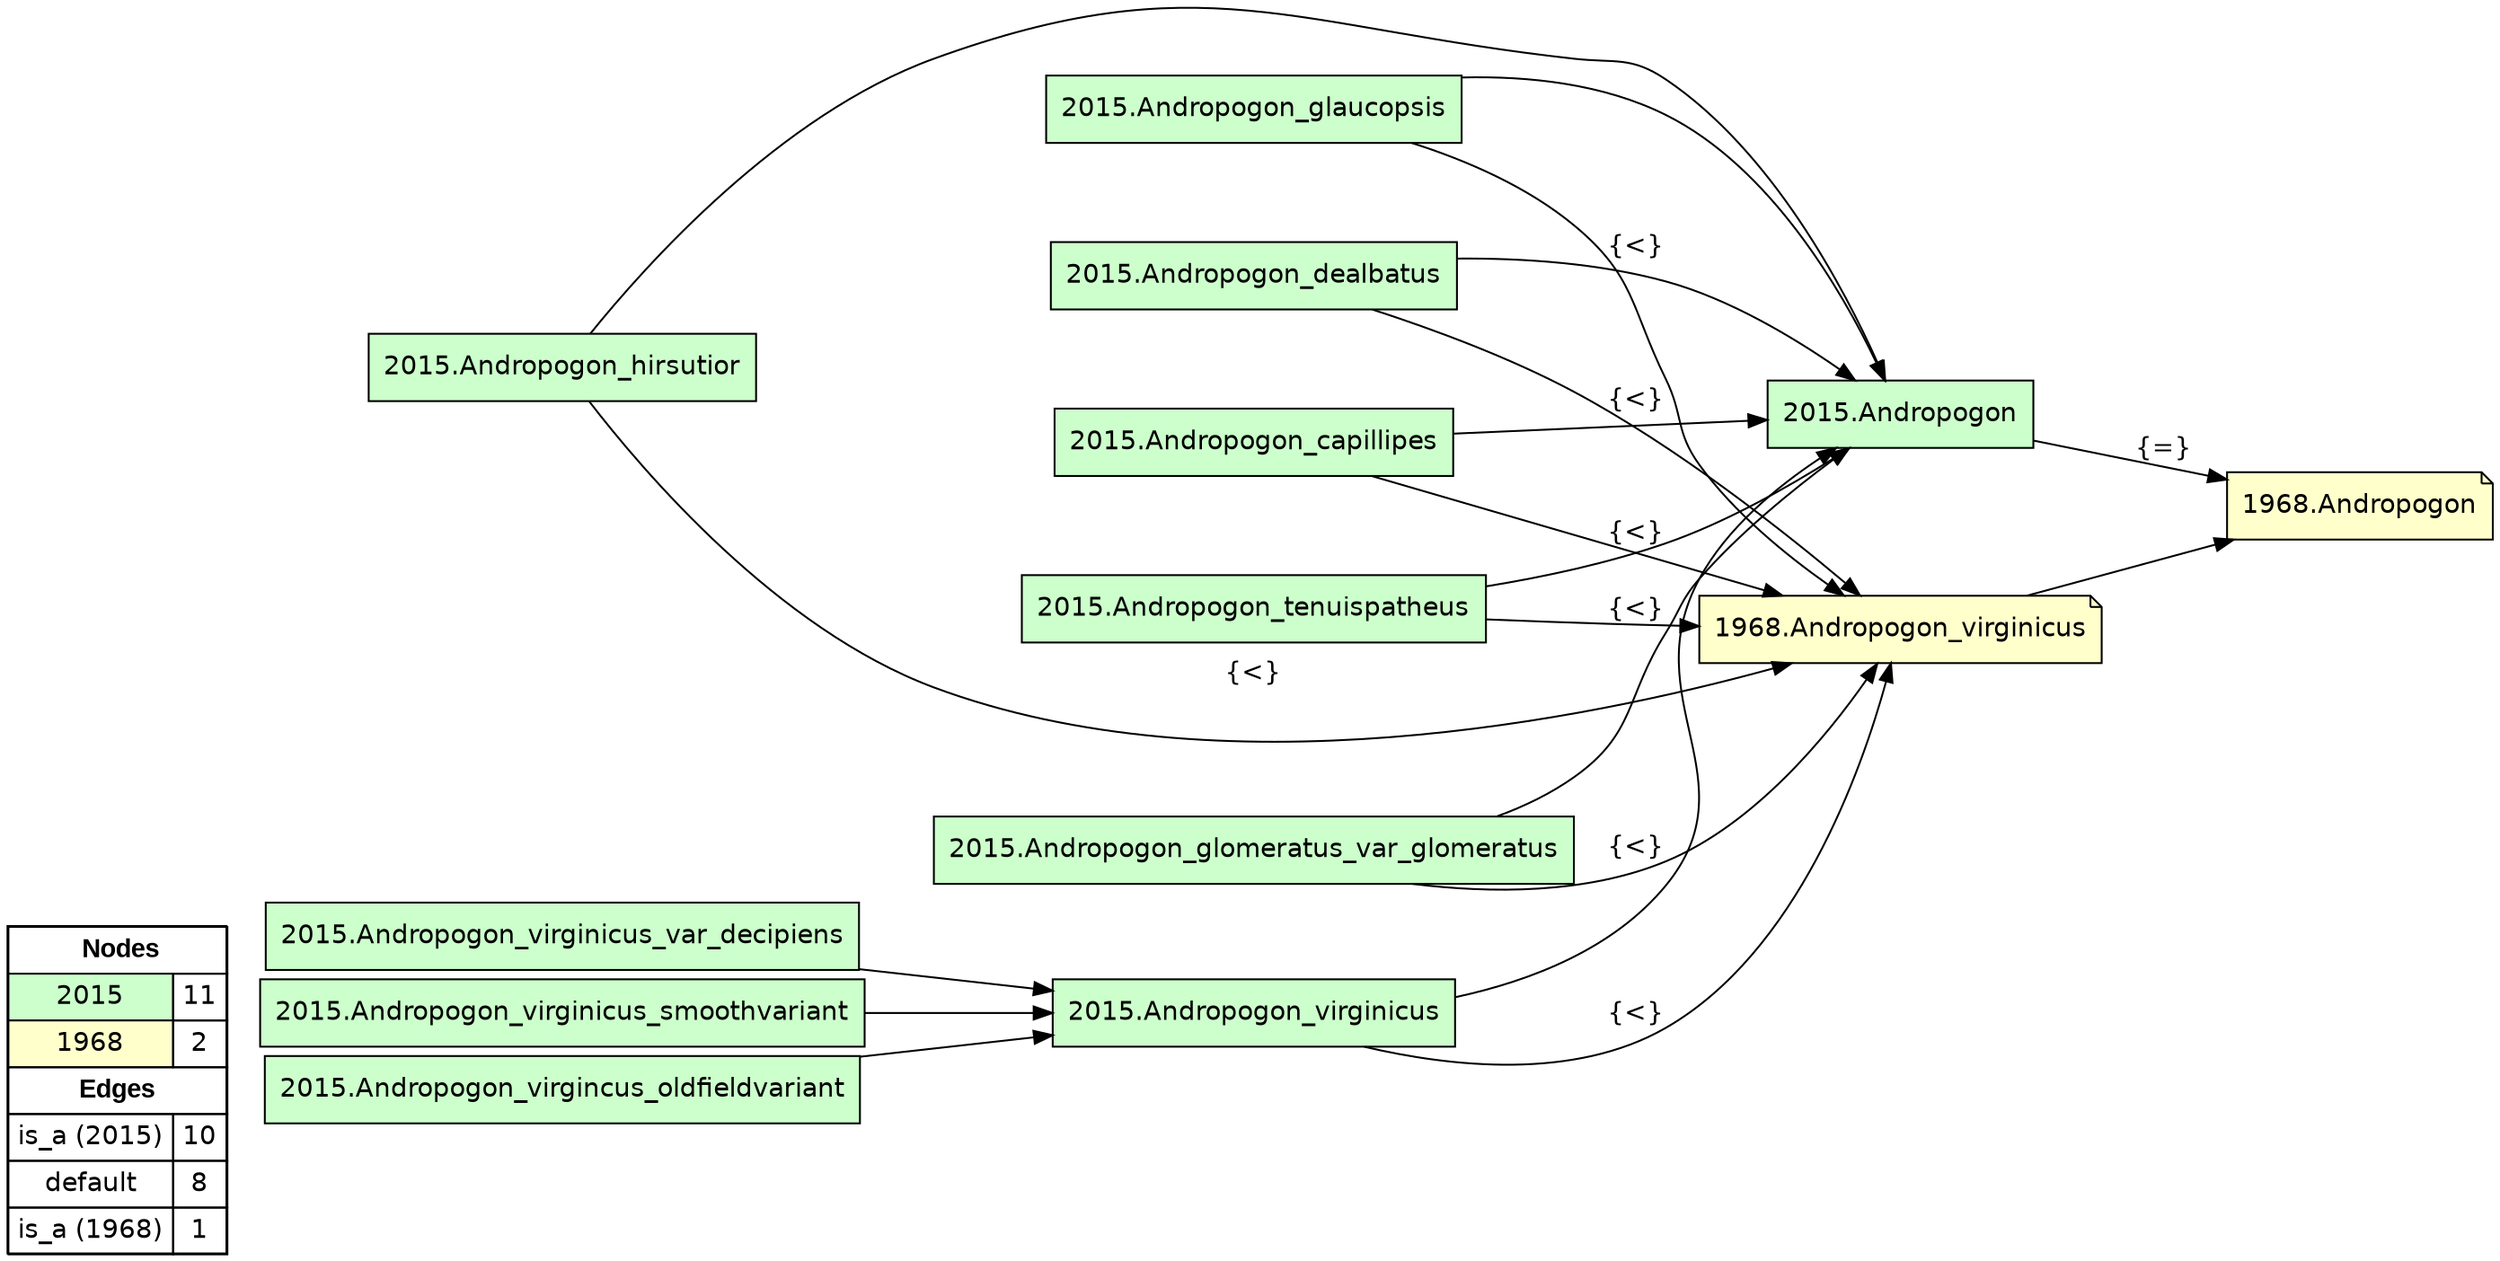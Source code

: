 digraph{
rankdir=LR
node[shape=circle style=filled fillcolor="#FFFFFF"] 
node[shape=box style=filled fillcolor="#CCFFCC" fontname="helvetica"] 
"2015.Andropogon_hirsutior"
"2015.Andropogon_glaucopsis"
"2015.Andropogon_dealbatus"
"2015.Andropogon_capillipes"
"2015.Andropogon_virginicus_var_decipiens"
"2015.Andropogon"
"2015.Andropogon_tenuispatheus"
"2015.Andropogon_virginicus"
"2015.Andropogon_virginicus_smoothvariant"
"2015.Andropogon_glomeratus_var_glomeratus"
"2015.Andropogon_virgincus_oldfieldvariant"
node[shape=circle style=filled fillcolor="#FFFFFF"] 
node[shape=note style=filled fillcolor="#FFFFCC" fontname="helvetica"] 
"1968.Andropogon"
"1968.Andropogon_virginicus"
edge[style=solid color="#000000" constraint=true penwidth=1 dir=forward]
edge[style=solid color="#000000" constraint=true penwidth=1 dir=forward]
"2015.Andropogon_dealbatus" -> "2015.Andropogon"
"2015.Andropogon_virginicus_var_decipiens" -> "2015.Andropogon_virginicus"
"2015.Andropogon_virgincus_oldfieldvariant" -> "2015.Andropogon_virginicus"
"2015.Andropogon_virginicus" -> "2015.Andropogon"
"2015.Andropogon_hirsutior" -> "2015.Andropogon"
"2015.Andropogon_capillipes" -> "2015.Andropogon"
"2015.Andropogon_tenuispatheus" -> "2015.Andropogon"
"2015.Andropogon_virginicus_smoothvariant" -> "2015.Andropogon_virginicus"
"2015.Andropogon_glomeratus_var_glomeratus" -> "2015.Andropogon"
"2015.Andropogon_glaucopsis" -> "2015.Andropogon"
edge[style=solid color="#000000" constraint=true penwidth=1 dir=forward]
edge[style=solid color="#000000" constraint=true penwidth=1 dir=forward]
"2015.Andropogon_hirsutior" -> "1968.Andropogon_virginicus" [label="{<}"]
"2015.Andropogon_tenuispatheus" -> "1968.Andropogon_virginicus" [label="{<}"]
"2015.Andropogon" -> "1968.Andropogon" [label="{=}"]
"2015.Andropogon_glaucopsis" -> "1968.Andropogon_virginicus" [label="{<}"]
"2015.Andropogon_dealbatus" -> "1968.Andropogon_virginicus" [label="{<}"]
"2015.Andropogon_capillipes" -> "1968.Andropogon_virginicus" [label="{<}"]
"2015.Andropogon_virginicus" -> "1968.Andropogon_virginicus" [label="{<}"]
"2015.Andropogon_glomeratus_var_glomeratus" -> "1968.Andropogon_virginicus" [label="{<}"]
edge[style=solid color="#000000" constraint=true penwidth=1 dir=forward]
edge[style=solid color="#000000" constraint=true penwidth=1 dir=forward]
"1968.Andropogon_virginicus" -> "1968.Andropogon"
edge[style=solid color="#000000" constraint=true penwidth=1 dir=forward]
edge[style=dashed color="#AA00FF" constraint=true penwidth=2 dir=both]
node[shape=box] 
{rank=source Legend [fillcolor= white margin=0 label=< 
 <TABLE BORDER="0" CELLBORDER="1" CELLSPACING="0" CELLPADDING="4"> 
<TR> <TD COLSPAN="2"><font face="Arial Black"> Nodes</font></TD> </TR> 
<TR> 
 <TD bgcolor="#CCFFCC" fontname="helvetica">2015</TD> 
 <TD>11</TD> 
 </TR> 
<TR> 
 <TD bgcolor="#FFFFCC" fontname="helvetica">1968</TD> 
 <TD>2</TD> 
 </TR> 
<TR> <TD COLSPAN="2"><font face = "Arial Black"> Edges </font></TD> </TR> 
<TR> 
 <TD><font color ="#000000">is_a (2015)</font></TD><TD>10</TD>
</TR>
<TR> 
 <TD><font color ="#000000">default</font></TD><TD>8</TD>
</TR>
<TR> 
 <TD><font color ="#000000">is_a (1968)</font></TD><TD>1</TD>
</TR>
</TABLE> 
 >] } 
}